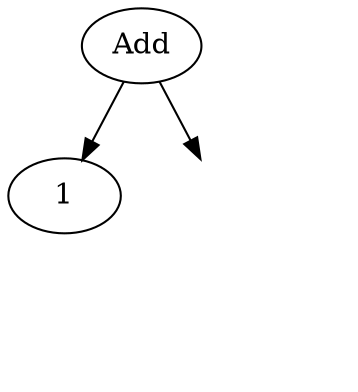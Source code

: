 digraph {
    one[label="1" class="value,disabled"]
    two[label="2" class="value" style="invis"]
    three[label="3" class="value" style="invis"]
    add1[label="Add" class="operator,disabled"]
    add2[label="Add" class="operator" style="invis"]

    add1 -> one[class="disabled"]
    add1 -> add2
    add2 -> two[style="invis"]
    add2 -> three[style="invis"]
}
